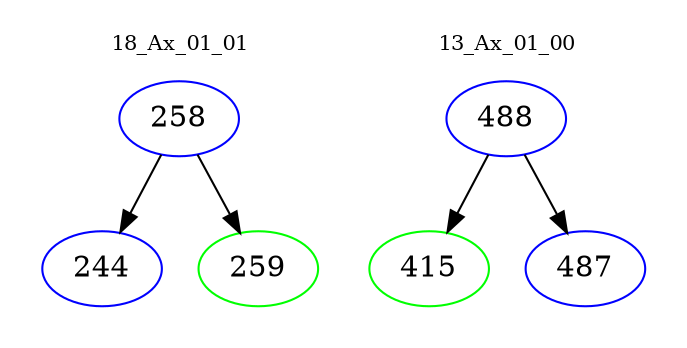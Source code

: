 digraph{
subgraph cluster_0 {
color = white
label = "18_Ax_01_01";
fontsize=10;
T0_258 [label="258", color="blue"]
T0_258 -> T0_244 [color="black"]
T0_244 [label="244", color="blue"]
T0_258 -> T0_259 [color="black"]
T0_259 [label="259", color="green"]
}
subgraph cluster_1 {
color = white
label = "13_Ax_01_00";
fontsize=10;
T1_488 [label="488", color="blue"]
T1_488 -> T1_415 [color="black"]
T1_415 [label="415", color="green"]
T1_488 -> T1_487 [color="black"]
T1_487 [label="487", color="blue"]
}
}
